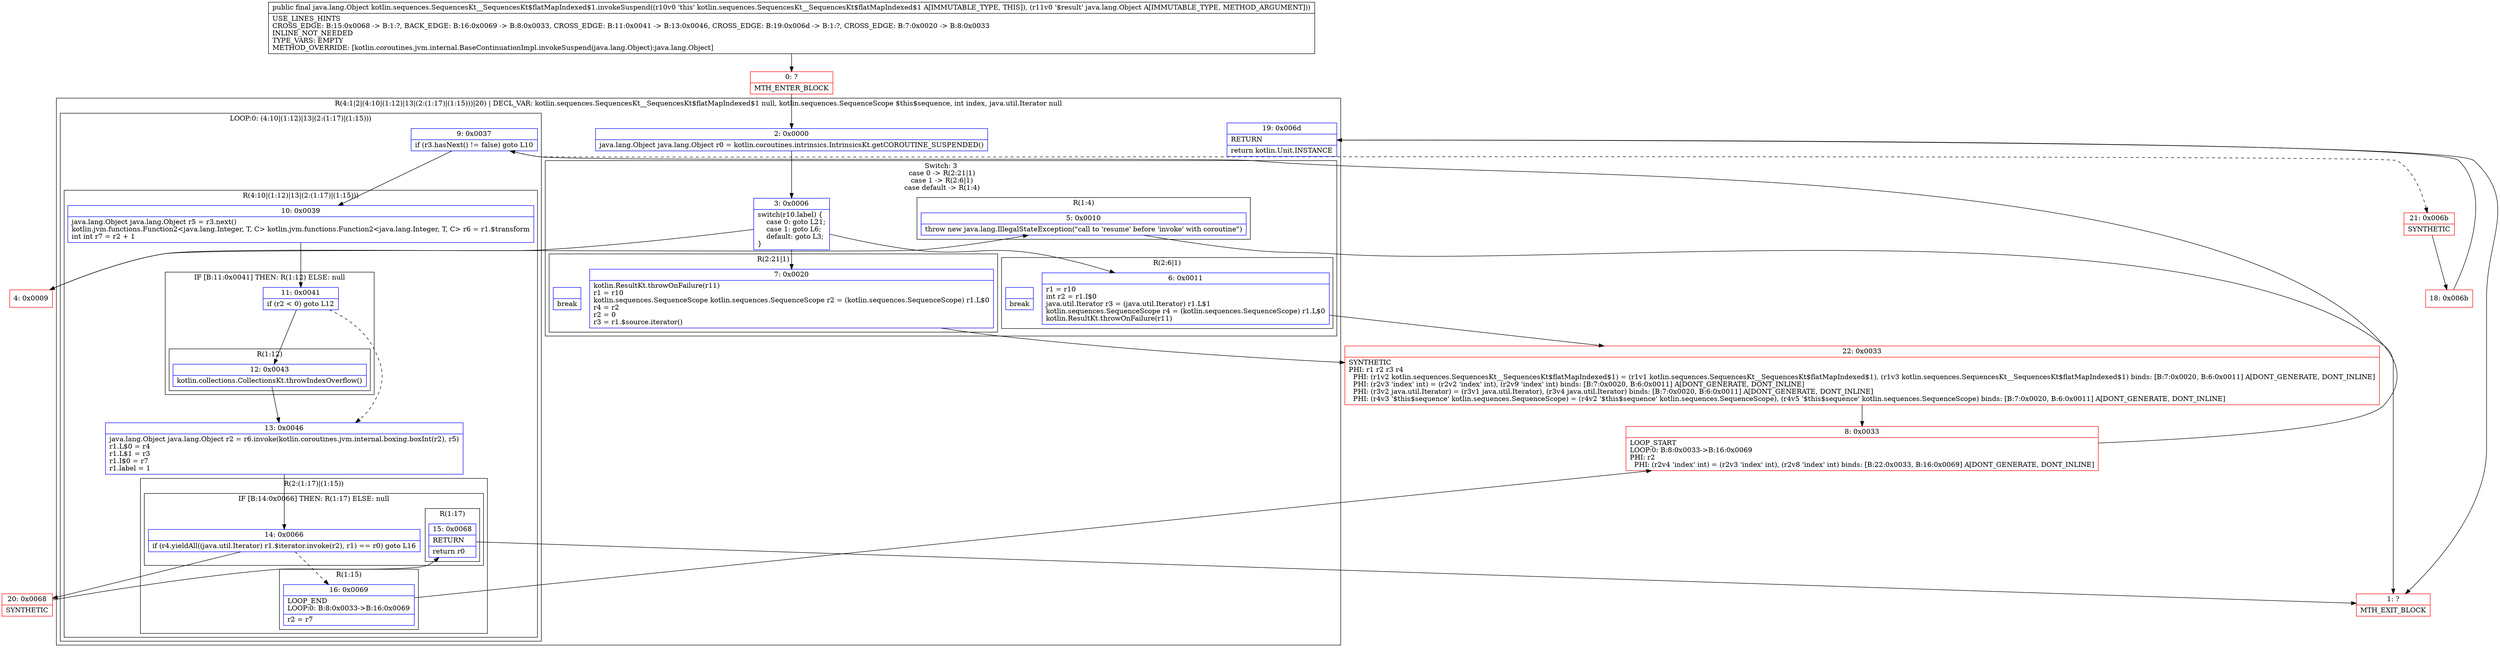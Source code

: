 digraph "CFG forkotlin.sequences.SequencesKt__SequencesKt$flatMapIndexed$1.invokeSuspend(Ljava\/lang\/Object;)Ljava\/lang\/Object;" {
subgraph cluster_Region_971236997 {
label = "R(4:1|2|(4:10|(1:12)|13|(2:(1:17)|(1:15)))|20) | DECL_VAR: kotlin.sequences.SequencesKt__SequencesKt$flatMapIndexed$1 null, kotlin.sequences.SequenceScope $this$sequence, int index, java.util.Iterator null\l";
node [shape=record,color=blue];
Node_2 [shape=record,label="{2\:\ 0x0000|java.lang.Object java.lang.Object r0 = kotlin.coroutines.intrinsics.IntrinsicsKt.getCOROUTINE_SUSPENDED()\l}"];
subgraph cluster_SwitchRegion_362278620 {
label = "Switch: 3
 case 0 -> R(2:21|1)
 case 1 -> R(2:6|1)
 case default -> R(1:4)";
node [shape=record,color=blue];
Node_3 [shape=record,label="{3\:\ 0x0006|switch(r10.label) \{\l    case 0: goto L21;\l    case 1: goto L6;\l    default: goto L3;\l\}\l}"];
subgraph cluster_Region_207077948 {
label = "R(2:21|1)";
node [shape=record,color=blue];
Node_7 [shape=record,label="{7\:\ 0x0020|kotlin.ResultKt.throwOnFailure(r11)\lr1 = r10\lkotlin.sequences.SequenceScope kotlin.sequences.SequenceScope r2 = (kotlin.sequences.SequenceScope) r1.L$0\lr4 = r2\lr2 = 0\lr3 = r1.$source.iterator()\l}"];
Node_InsnContainer_1038397201 [shape=record,label="{|break\l}"];
}
subgraph cluster_Region_707189501 {
label = "R(2:6|1)";
node [shape=record,color=blue];
Node_6 [shape=record,label="{6\:\ 0x0011|r1 = r10\lint r2 = r1.I$0\ljava.util.Iterator r3 = (java.util.Iterator) r1.L$1\lkotlin.sequences.SequenceScope r4 = (kotlin.sequences.SequenceScope) r1.L$0\lkotlin.ResultKt.throwOnFailure(r11)\l}"];
Node_InsnContainer_722180505 [shape=record,label="{|break\l}"];
}
subgraph cluster_Region_1787572778 {
label = "R(1:4)";
node [shape=record,color=blue];
Node_5 [shape=record,label="{5\:\ 0x0010|throw new java.lang.IllegalStateException(\"call to 'resume' before 'invoke' with coroutine\")\l}"];
}
}
subgraph cluster_LoopRegion_1086832809 {
label = "LOOP:0: (4:10|(1:12)|13|(2:(1:17)|(1:15)))";
node [shape=record,color=blue];
Node_9 [shape=record,label="{9\:\ 0x0037|if (r3.hasNext() != false) goto L10\l}"];
subgraph cluster_Region_440571213 {
label = "R(4:10|(1:12)|13|(2:(1:17)|(1:15)))";
node [shape=record,color=blue];
Node_10 [shape=record,label="{10\:\ 0x0039|java.lang.Object java.lang.Object r5 = r3.next()\lkotlin.jvm.functions.Function2\<java.lang.Integer, T, C\> kotlin.jvm.functions.Function2\<java.lang.Integer, T, C\> r6 = r1.$transform\lint int r7 = r2 + 1\l}"];
subgraph cluster_IfRegion_1480815495 {
label = "IF [B:11:0x0041] THEN: R(1:12) ELSE: null";
node [shape=record,color=blue];
Node_11 [shape=record,label="{11\:\ 0x0041|if (r2 \< 0) goto L12\l}"];
subgraph cluster_Region_804515399 {
label = "R(1:12)";
node [shape=record,color=blue];
Node_12 [shape=record,label="{12\:\ 0x0043|kotlin.collections.CollectionsKt.throwIndexOverflow()\l}"];
}
}
Node_13 [shape=record,label="{13\:\ 0x0046|java.lang.Object java.lang.Object r2 = r6.invoke(kotlin.coroutines.jvm.internal.boxing.boxInt(r2), r5)\lr1.L$0 = r4\lr1.L$1 = r3\lr1.I$0 = r7\lr1.label = 1\l}"];
subgraph cluster_Region_610637041 {
label = "R(2:(1:17)|(1:15))";
node [shape=record,color=blue];
subgraph cluster_IfRegion_1512633822 {
label = "IF [B:14:0x0066] THEN: R(1:17) ELSE: null";
node [shape=record,color=blue];
Node_14 [shape=record,label="{14\:\ 0x0066|if (r4.yieldAll((java.util.Iterator) r1.$iterator.invoke(r2), r1) == r0) goto L16\l}"];
subgraph cluster_Region_1752737093 {
label = "R(1:17)";
node [shape=record,color=blue];
Node_15 [shape=record,label="{15\:\ 0x0068|RETURN\l|return r0\l}"];
}
}
subgraph cluster_Region_926764130 {
label = "R(1:15)";
node [shape=record,color=blue];
Node_16 [shape=record,label="{16\:\ 0x0069|LOOP_END\lLOOP:0: B:8:0x0033\-\>B:16:0x0069\l|r2 = r7\l}"];
}
}
}
}
Node_19 [shape=record,label="{19\:\ 0x006d|RETURN\l|return kotlin.Unit.INSTANCE\l}"];
}
Node_0 [shape=record,color=red,label="{0\:\ ?|MTH_ENTER_BLOCK\l}"];
Node_4 [shape=record,color=red,label="{4\:\ 0x0009}"];
Node_1 [shape=record,color=red,label="{1\:\ ?|MTH_EXIT_BLOCK\l}"];
Node_22 [shape=record,color=red,label="{22\:\ 0x0033|SYNTHETIC\lPHI: r1 r2 r3 r4 \l  PHI: (r1v2 kotlin.sequences.SequencesKt__SequencesKt$flatMapIndexed$1) = (r1v1 kotlin.sequences.SequencesKt__SequencesKt$flatMapIndexed$1), (r1v3 kotlin.sequences.SequencesKt__SequencesKt$flatMapIndexed$1) binds: [B:7:0x0020, B:6:0x0011] A[DONT_GENERATE, DONT_INLINE]\l  PHI: (r2v3 'index' int) = (r2v2 'index' int), (r2v9 'index' int) binds: [B:7:0x0020, B:6:0x0011] A[DONT_GENERATE, DONT_INLINE]\l  PHI: (r3v2 java.util.Iterator) = (r3v1 java.util.Iterator), (r3v4 java.util.Iterator) binds: [B:7:0x0020, B:6:0x0011] A[DONT_GENERATE, DONT_INLINE]\l  PHI: (r4v3 '$this$sequence' kotlin.sequences.SequenceScope) = (r4v2 '$this$sequence' kotlin.sequences.SequenceScope), (r4v5 '$this$sequence' kotlin.sequences.SequenceScope) binds: [B:7:0x0020, B:6:0x0011] A[DONT_GENERATE, DONT_INLINE]\l}"];
Node_8 [shape=record,color=red,label="{8\:\ 0x0033|LOOP_START\lLOOP:0: B:8:0x0033\-\>B:16:0x0069\lPHI: r2 \l  PHI: (r2v4 'index' int) = (r2v3 'index' int), (r2v8 'index' int) binds: [B:22:0x0033, B:16:0x0069] A[DONT_GENERATE, DONT_INLINE]\l}"];
Node_20 [shape=record,color=red,label="{20\:\ 0x0068|SYNTHETIC\l}"];
Node_21 [shape=record,color=red,label="{21\:\ 0x006b|SYNTHETIC\l}"];
Node_18 [shape=record,color=red,label="{18\:\ 0x006b}"];
MethodNode[shape=record,label="{public final java.lang.Object kotlin.sequences.SequencesKt__SequencesKt$flatMapIndexed$1.invokeSuspend((r10v0 'this' kotlin.sequences.SequencesKt__SequencesKt$flatMapIndexed$1 A[IMMUTABLE_TYPE, THIS]), (r11v0 '$result' java.lang.Object A[IMMUTABLE_TYPE, METHOD_ARGUMENT]))  | USE_LINES_HINTS\lCROSS_EDGE: B:15:0x0068 \-\> B:1:?, BACK_EDGE: B:16:0x0069 \-\> B:8:0x0033, CROSS_EDGE: B:11:0x0041 \-\> B:13:0x0046, CROSS_EDGE: B:19:0x006d \-\> B:1:?, CROSS_EDGE: B:7:0x0020 \-\> B:8:0x0033\lINLINE_NOT_NEEDED\lTYPE_VARS: EMPTY\lMETHOD_OVERRIDE: [kotlin.coroutines.jvm.internal.BaseContinuationImpl.invokeSuspend(java.lang.Object):java.lang.Object]\l}"];
MethodNode -> Node_0;Node_2 -> Node_3;
Node_3 -> Node_4;
Node_3 -> Node_6;
Node_3 -> Node_7;
Node_7 -> Node_22;
Node_6 -> Node_22;
Node_5 -> Node_1;
Node_9 -> Node_10;
Node_9 -> Node_21[style=dashed];
Node_10 -> Node_11;
Node_11 -> Node_12;
Node_11 -> Node_13[style=dashed];
Node_12 -> Node_13;
Node_13 -> Node_14;
Node_14 -> Node_16[style=dashed];
Node_14 -> Node_20;
Node_15 -> Node_1;
Node_16 -> Node_8;
Node_19 -> Node_1;
Node_0 -> Node_2;
Node_4 -> Node_5;
Node_22 -> Node_8;
Node_8 -> Node_9;
Node_20 -> Node_15;
Node_21 -> Node_18;
Node_18 -> Node_19;
}

